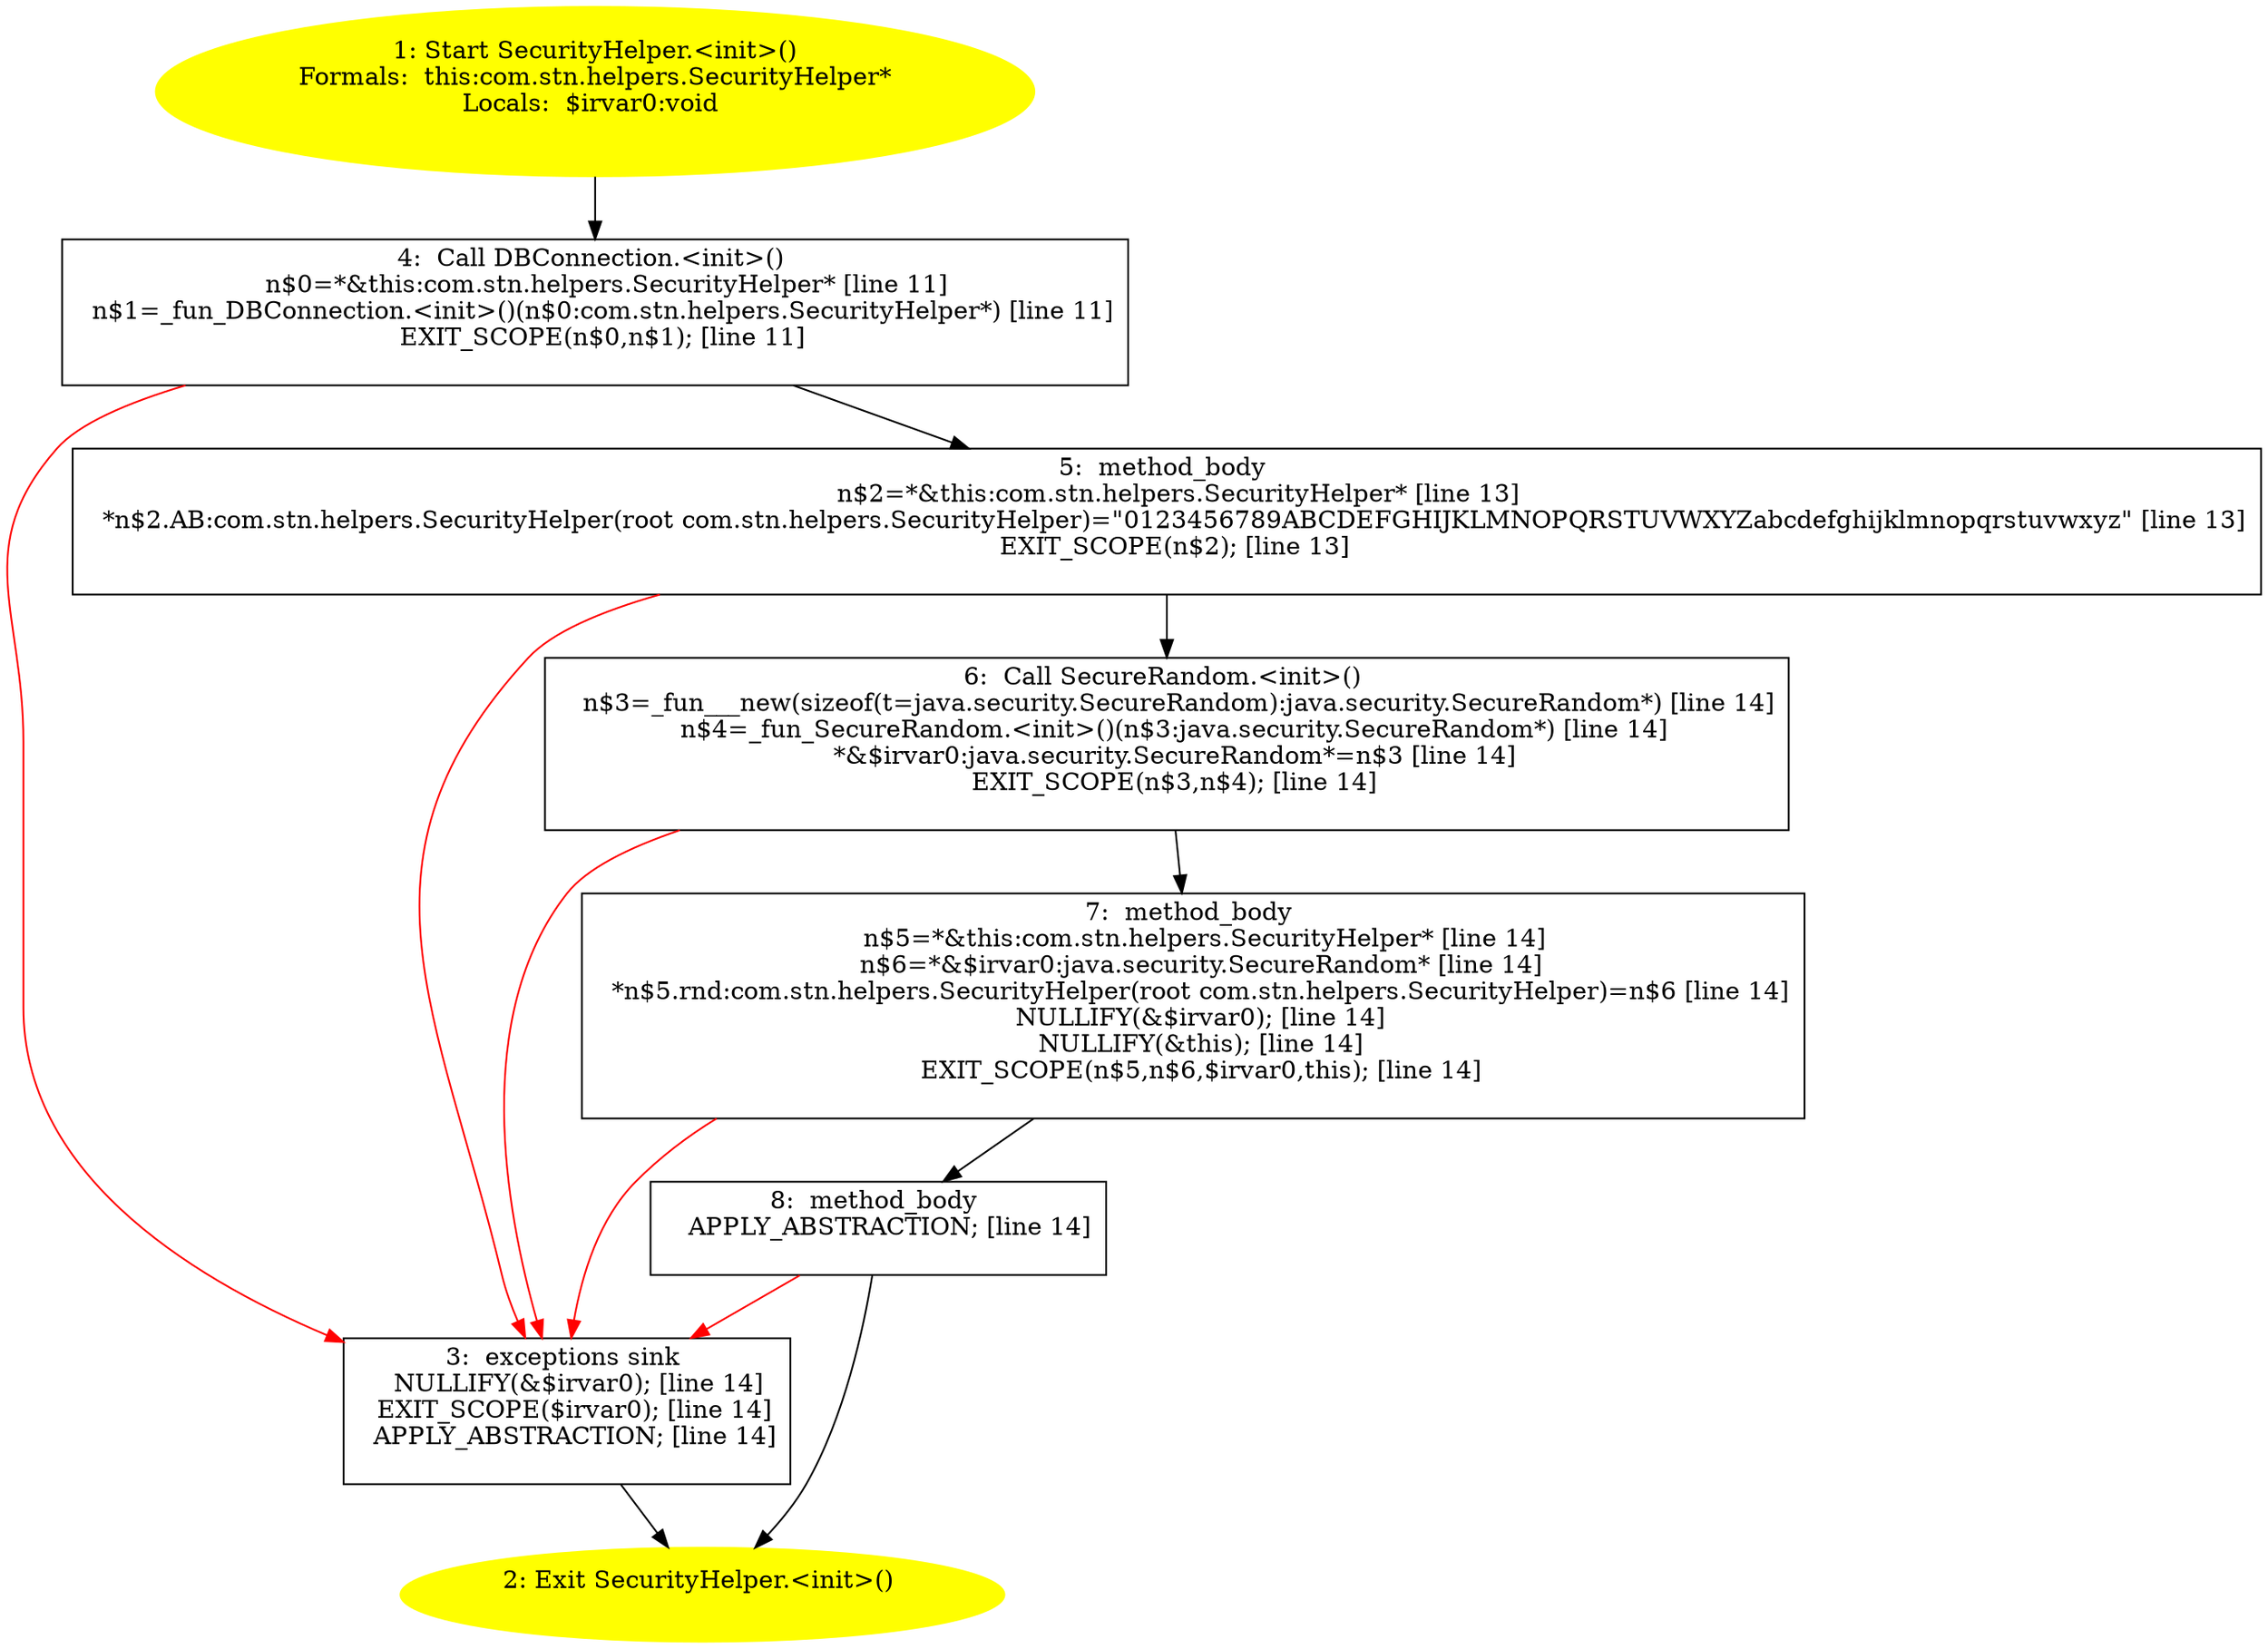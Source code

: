 /* @generated */
digraph cfg {
"com.stn.helpers.SecurityHelper.<init>().4089255343a47180cafb24b4959b0838_1" [label="1: Start SecurityHelper.<init>()\nFormals:  this:com.stn.helpers.SecurityHelper*\nLocals:  $irvar0:void \n  " color=yellow style=filled]
	

	 "com.stn.helpers.SecurityHelper.<init>().4089255343a47180cafb24b4959b0838_1" -> "com.stn.helpers.SecurityHelper.<init>().4089255343a47180cafb24b4959b0838_4" ;
"com.stn.helpers.SecurityHelper.<init>().4089255343a47180cafb24b4959b0838_2" [label="2: Exit SecurityHelper.<init>() \n  " color=yellow style=filled]
	

"com.stn.helpers.SecurityHelper.<init>().4089255343a47180cafb24b4959b0838_3" [label="3:  exceptions sink \n   NULLIFY(&$irvar0); [line 14]\n  EXIT_SCOPE($irvar0); [line 14]\n  APPLY_ABSTRACTION; [line 14]\n " shape="box"]
	

	 "com.stn.helpers.SecurityHelper.<init>().4089255343a47180cafb24b4959b0838_3" -> "com.stn.helpers.SecurityHelper.<init>().4089255343a47180cafb24b4959b0838_2" ;
"com.stn.helpers.SecurityHelper.<init>().4089255343a47180cafb24b4959b0838_4" [label="4:  Call DBConnection.<init>() \n   n$0=*&this:com.stn.helpers.SecurityHelper* [line 11]\n  n$1=_fun_DBConnection.<init>()(n$0:com.stn.helpers.SecurityHelper*) [line 11]\n  EXIT_SCOPE(n$0,n$1); [line 11]\n " shape="box"]
	

	 "com.stn.helpers.SecurityHelper.<init>().4089255343a47180cafb24b4959b0838_4" -> "com.stn.helpers.SecurityHelper.<init>().4089255343a47180cafb24b4959b0838_5" ;
	 "com.stn.helpers.SecurityHelper.<init>().4089255343a47180cafb24b4959b0838_4" -> "com.stn.helpers.SecurityHelper.<init>().4089255343a47180cafb24b4959b0838_3" [color="red" ];
"com.stn.helpers.SecurityHelper.<init>().4089255343a47180cafb24b4959b0838_5" [label="5:  method_body \n   n$2=*&this:com.stn.helpers.SecurityHelper* [line 13]\n  *n$2.AB:com.stn.helpers.SecurityHelper(root com.stn.helpers.SecurityHelper)=\"0123456789ABCDEFGHIJKLMNOPQRSTUVWXYZabcdefghijklmnopqrstuvwxyz\" [line 13]\n  EXIT_SCOPE(n$2); [line 13]\n " shape="box"]
	

	 "com.stn.helpers.SecurityHelper.<init>().4089255343a47180cafb24b4959b0838_5" -> "com.stn.helpers.SecurityHelper.<init>().4089255343a47180cafb24b4959b0838_6" ;
	 "com.stn.helpers.SecurityHelper.<init>().4089255343a47180cafb24b4959b0838_5" -> "com.stn.helpers.SecurityHelper.<init>().4089255343a47180cafb24b4959b0838_3" [color="red" ];
"com.stn.helpers.SecurityHelper.<init>().4089255343a47180cafb24b4959b0838_6" [label="6:  Call SecureRandom.<init>() \n   n$3=_fun___new(sizeof(t=java.security.SecureRandom):java.security.SecureRandom*) [line 14]\n  n$4=_fun_SecureRandom.<init>()(n$3:java.security.SecureRandom*) [line 14]\n  *&$irvar0:java.security.SecureRandom*=n$3 [line 14]\n  EXIT_SCOPE(n$3,n$4); [line 14]\n " shape="box"]
	

	 "com.stn.helpers.SecurityHelper.<init>().4089255343a47180cafb24b4959b0838_6" -> "com.stn.helpers.SecurityHelper.<init>().4089255343a47180cafb24b4959b0838_7" ;
	 "com.stn.helpers.SecurityHelper.<init>().4089255343a47180cafb24b4959b0838_6" -> "com.stn.helpers.SecurityHelper.<init>().4089255343a47180cafb24b4959b0838_3" [color="red" ];
"com.stn.helpers.SecurityHelper.<init>().4089255343a47180cafb24b4959b0838_7" [label="7:  method_body \n   n$5=*&this:com.stn.helpers.SecurityHelper* [line 14]\n  n$6=*&$irvar0:java.security.SecureRandom* [line 14]\n  *n$5.rnd:com.stn.helpers.SecurityHelper(root com.stn.helpers.SecurityHelper)=n$6 [line 14]\n  NULLIFY(&$irvar0); [line 14]\n  NULLIFY(&this); [line 14]\n  EXIT_SCOPE(n$5,n$6,$irvar0,this); [line 14]\n " shape="box"]
	

	 "com.stn.helpers.SecurityHelper.<init>().4089255343a47180cafb24b4959b0838_7" -> "com.stn.helpers.SecurityHelper.<init>().4089255343a47180cafb24b4959b0838_8" ;
	 "com.stn.helpers.SecurityHelper.<init>().4089255343a47180cafb24b4959b0838_7" -> "com.stn.helpers.SecurityHelper.<init>().4089255343a47180cafb24b4959b0838_3" [color="red" ];
"com.stn.helpers.SecurityHelper.<init>().4089255343a47180cafb24b4959b0838_8" [label="8:  method_body \n   APPLY_ABSTRACTION; [line 14]\n " shape="box"]
	

	 "com.stn.helpers.SecurityHelper.<init>().4089255343a47180cafb24b4959b0838_8" -> "com.stn.helpers.SecurityHelper.<init>().4089255343a47180cafb24b4959b0838_2" ;
	 "com.stn.helpers.SecurityHelper.<init>().4089255343a47180cafb24b4959b0838_8" -> "com.stn.helpers.SecurityHelper.<init>().4089255343a47180cafb24b4959b0838_3" [color="red" ];
}
